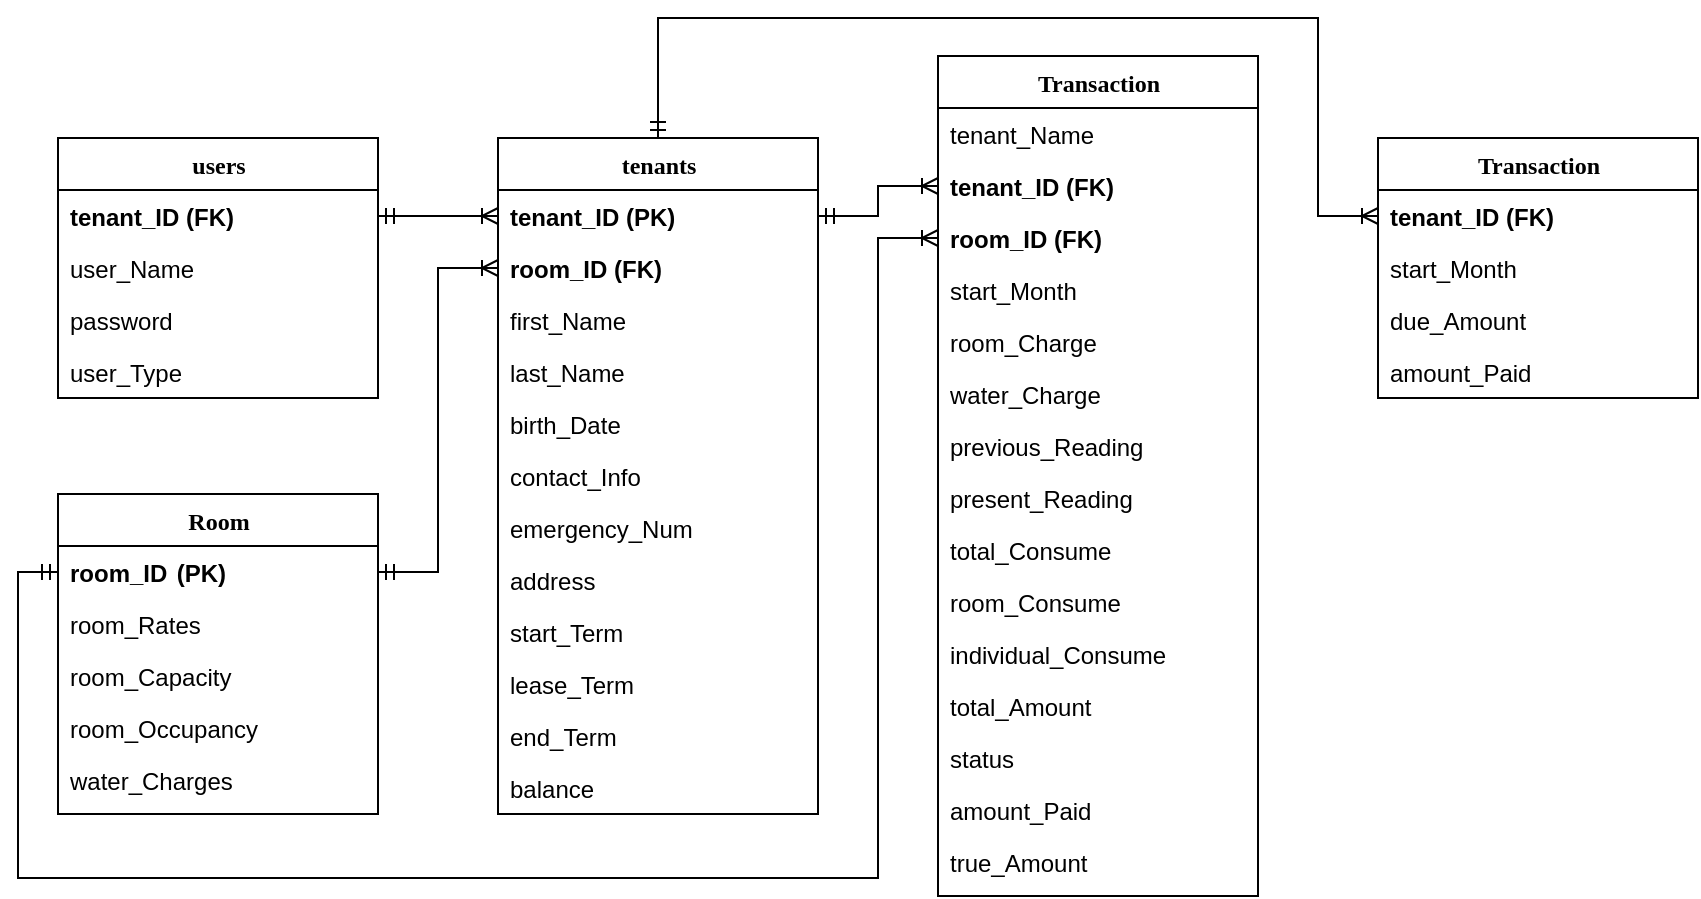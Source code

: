 <mxfile version="20.8.19" type="device"><diagram name="Page-1" id="9f46799a-70d6-7492-0946-bef42562c5a5"><mxGraphModel dx="1050" dy="541" grid="1" gridSize="10" guides="1" tooltips="1" connect="1" arrows="1" fold="1" page="1" pageScale="1" pageWidth="1100" pageHeight="850" background="none" math="0" shadow="0"><root><mxCell id="0"/><mxCell id="1" parent="0"/><mxCell id="78961159f06e98e8-17" value="users" style="swimlane;html=1;fontStyle=1;align=center;verticalAlign=top;childLayout=stackLayout;horizontal=1;startSize=26;horizontalStack=0;resizeParent=1;resizeLast=0;collapsible=1;marginBottom=0;swimlaneFillColor=#ffffff;rounded=0;shadow=0;comic=0;labelBackgroundColor=none;strokeWidth=1;fillColor=none;fontFamily=Verdana;fontSize=12" parent="1" vertex="1"><mxGeometry x="100" y="200" width="160" height="130" as="geometry"/></mxCell><mxCell id="78961159f06e98e8-21" value="tenant_ID (FK)" style="text;html=1;strokeColor=none;fillColor=none;align=left;verticalAlign=top;spacingLeft=4;spacingRight=4;whiteSpace=wrap;overflow=hidden;rotatable=0;points=[[0,0.5],[1,0.5]];portConstraint=eastwest;fontStyle=1" parent="78961159f06e98e8-17" vertex="1"><mxGeometry y="26" width="160" height="26" as="geometry"/></mxCell><mxCell id="pUqCdA7aH36vnPHxaGHR-15" value="user_Name" style="text;html=1;strokeColor=none;fillColor=none;align=left;verticalAlign=top;spacingLeft=4;spacingRight=4;whiteSpace=wrap;overflow=hidden;rotatable=0;points=[[0,0.5],[1,0.5]];portConstraint=eastwest;" parent="78961159f06e98e8-17" vertex="1"><mxGeometry y="52" width="160" height="26" as="geometry"/></mxCell><mxCell id="78961159f06e98e8-23" value="password" style="text;html=1;strokeColor=none;fillColor=none;align=left;verticalAlign=top;spacingLeft=4;spacingRight=4;whiteSpace=wrap;overflow=hidden;rotatable=0;points=[[0,0.5],[1,0.5]];portConstraint=eastwest;" parent="78961159f06e98e8-17" vertex="1"><mxGeometry y="78" width="160" height="26" as="geometry"/></mxCell><mxCell id="YpxZlHCBNXp9zKhOs5TU-1" value="user_Type" style="text;html=1;strokeColor=none;fillColor=none;align=left;verticalAlign=top;spacingLeft=4;spacingRight=4;whiteSpace=wrap;overflow=hidden;rotatable=0;points=[[0,0.5],[1,0.5]];portConstraint=eastwest;" parent="78961159f06e98e8-17" vertex="1"><mxGeometry y="104" width="160" height="26" as="geometry"/></mxCell><mxCell id="-XinFTjb9hsjX1_REzt4-59" style="edgeStyle=orthogonalEdgeStyle;rounded=0;orthogonalLoop=1;jettySize=auto;html=1;exitX=0.5;exitY=0;exitDx=0;exitDy=0;entryX=0;entryY=0.5;entryDx=0;entryDy=0;startArrow=ERmandOne;startFill=0;endArrow=ERoneToMany;endFill=0;" edge="1" parent="1" source="78961159f06e98e8-30" target="-XinFTjb9hsjX1_REzt4-44"><mxGeometry relative="1" as="geometry"><Array as="points"><mxPoint x="400" y="140"/><mxPoint x="730" y="140"/><mxPoint x="730" y="239"/></Array></mxGeometry></mxCell><mxCell id="78961159f06e98e8-30" value="tenants" style="swimlane;html=1;fontStyle=1;align=center;verticalAlign=top;childLayout=stackLayout;horizontal=1;startSize=26;horizontalStack=0;resizeParent=1;resizeLast=0;collapsible=1;marginBottom=0;swimlaneFillColor=#ffffff;rounded=0;shadow=0;comic=0;labelBackgroundColor=none;strokeWidth=1;fillColor=none;fontFamily=Verdana;fontSize=12" parent="1" vertex="1"><mxGeometry x="320" y="200" width="160" height="338" as="geometry"><mxRectangle x="430" y="83" width="90" height="30" as="alternateBounds"/></mxGeometry></mxCell><mxCell id="78961159f06e98e8-31" value="tenant_ID (PK)" style="text;html=1;strokeColor=none;fillColor=none;align=left;verticalAlign=top;spacingLeft=4;spacingRight=4;whiteSpace=wrap;overflow=hidden;rotatable=0;points=[[0,0.5],[1,0.5]];portConstraint=eastwest;fontStyle=1" parent="78961159f06e98e8-30" vertex="1"><mxGeometry y="26" width="160" height="26" as="geometry"/></mxCell><mxCell id="s9QCZcJER6BJ4SnHnUxt-3" value="room_ID (FK)" style="text;html=1;strokeColor=none;fillColor=none;align=left;verticalAlign=top;spacingLeft=4;spacingRight=4;whiteSpace=wrap;overflow=hidden;rotatable=0;points=[[0,0.5],[1,0.5]];portConstraint=eastwest;fontStyle=1" parent="78961159f06e98e8-30" vertex="1"><mxGeometry y="52" width="160" height="26" as="geometry"/></mxCell><mxCell id="78961159f06e98e8-32" value="first_Name" style="text;html=1;strokeColor=none;fillColor=none;align=left;verticalAlign=top;spacingLeft=4;spacingRight=4;whiteSpace=wrap;overflow=hidden;rotatable=0;points=[[0,0.5],[1,0.5]];portConstraint=eastwest;" parent="78961159f06e98e8-30" vertex="1"><mxGeometry y="78" width="160" height="26" as="geometry"/></mxCell><mxCell id="78961159f06e98e8-33" value="last_Name" style="text;html=1;strokeColor=none;fillColor=none;align=left;verticalAlign=top;spacingLeft=4;spacingRight=4;whiteSpace=wrap;overflow=hidden;rotatable=0;points=[[0,0.5],[1,0.5]];portConstraint=eastwest;" parent="78961159f06e98e8-30" vertex="1"><mxGeometry y="104" width="160" height="26" as="geometry"/></mxCell><mxCell id="78961159f06e98e8-34" value="birth_Date" style="text;html=1;strokeColor=none;fillColor=none;align=left;verticalAlign=top;spacingLeft=4;spacingRight=4;whiteSpace=wrap;overflow=hidden;rotatable=0;points=[[0,0.5],[1,0.5]];portConstraint=eastwest;" parent="78961159f06e98e8-30" vertex="1"><mxGeometry y="130" width="160" height="26" as="geometry"/></mxCell><mxCell id="78961159f06e98e8-36" value="contact_Info" style="text;html=1;strokeColor=none;fillColor=none;align=left;verticalAlign=top;spacingLeft=4;spacingRight=4;whiteSpace=wrap;overflow=hidden;rotatable=0;points=[[0,0.5],[1,0.5]];portConstraint=eastwest;" parent="78961159f06e98e8-30" vertex="1"><mxGeometry y="156" width="160" height="26" as="geometry"/></mxCell><mxCell id="78961159f06e98e8-37" value="emergency_Num" style="text;html=1;strokeColor=none;fillColor=none;align=left;verticalAlign=top;spacingLeft=4;spacingRight=4;whiteSpace=wrap;overflow=hidden;rotatable=0;points=[[0,0.5],[1,0.5]];portConstraint=eastwest;" parent="78961159f06e98e8-30" vertex="1"><mxGeometry y="182" width="160" height="26" as="geometry"/></mxCell><mxCell id="78961159f06e98e8-39" value="address" style="text;html=1;strokeColor=none;fillColor=none;align=left;verticalAlign=top;spacingLeft=4;spacingRight=4;whiteSpace=wrap;overflow=hidden;rotatable=0;points=[[0,0.5],[1,0.5]];portConstraint=eastwest;" parent="78961159f06e98e8-30" vertex="1"><mxGeometry y="208" width="160" height="26" as="geometry"/></mxCell><mxCell id="s9QCZcJER6BJ4SnHnUxt-17" value="&lt;span style=&quot;font-weight: 400;&quot;&gt;start_Term&lt;/span&gt;" style="text;html=1;strokeColor=none;fillColor=none;align=left;verticalAlign=top;spacingLeft=4;spacingRight=4;whiteSpace=wrap;overflow=hidden;rotatable=0;points=[[0,0.5],[1,0.5]];portConstraint=eastwest;fontStyle=1" parent="78961159f06e98e8-30" vertex="1"><mxGeometry y="234" width="160" height="26" as="geometry"/></mxCell><mxCell id="pUqCdA7aH36vnPHxaGHR-12" value="&lt;span style=&quot;font-weight: 400;&quot;&gt;lease_Term&lt;/span&gt;" style="text;html=1;strokeColor=none;fillColor=none;align=left;verticalAlign=top;spacingLeft=4;spacingRight=4;whiteSpace=wrap;overflow=hidden;rotatable=0;points=[[0,0.5],[1,0.5]];portConstraint=eastwest;fontStyle=1" parent="78961159f06e98e8-30" vertex="1"><mxGeometry y="260" width="160" height="26" as="geometry"/></mxCell><mxCell id="pUqCdA7aH36vnPHxaGHR-13" value="&lt;span style=&quot;font-weight: 400;&quot;&gt;end_Term&lt;/span&gt;" style="text;html=1;strokeColor=none;fillColor=none;align=left;verticalAlign=top;spacingLeft=4;spacingRight=4;whiteSpace=wrap;overflow=hidden;rotatable=0;points=[[0,0.5],[1,0.5]];portConstraint=eastwest;fontStyle=1" parent="78961159f06e98e8-30" vertex="1"><mxGeometry y="286" width="160" height="26" as="geometry"/></mxCell><mxCell id="-XinFTjb9hsjX1_REzt4-13" value="&lt;span style=&quot;font-weight: 400;&quot;&gt;balance&lt;/span&gt;" style="text;html=1;strokeColor=none;fillColor=none;align=left;verticalAlign=top;spacingLeft=4;spacingRight=4;whiteSpace=wrap;overflow=hidden;rotatable=0;points=[[0,0.5],[1,0.5]];portConstraint=eastwest;fontStyle=1" vertex="1" parent="78961159f06e98e8-30"><mxGeometry y="312" width="160" height="26" as="geometry"/></mxCell><mxCell id="78961159f06e98e8-43" value="Room" style="swimlane;html=1;fontStyle=1;align=center;verticalAlign=top;childLayout=stackLayout;horizontal=1;startSize=26;horizontalStack=0;resizeParent=1;resizeLast=0;collapsible=1;marginBottom=0;swimlaneFillColor=#ffffff;rounded=0;shadow=0;comic=0;labelBackgroundColor=none;strokeWidth=1;fillColor=none;fontFamily=Verdana;fontSize=12" parent="1" vertex="1"><mxGeometry x="100" y="378" width="160" height="160" as="geometry"/></mxCell><mxCell id="78961159f06e98e8-44" value="room_ID&lt;span style=&quot;white-space: pre;&quot;&gt;&#9;&lt;/span&gt;(PK)" style="text;html=1;strokeColor=none;fillColor=none;align=left;verticalAlign=top;spacingLeft=4;spacingRight=4;whiteSpace=wrap;overflow=hidden;rotatable=0;points=[[0,0.5],[1,0.5]];portConstraint=eastwest;fontStyle=1" parent="78961159f06e98e8-43" vertex="1"><mxGeometry y="26" width="160" height="26" as="geometry"/></mxCell><mxCell id="78961159f06e98e8-45" value="room_Rates" style="text;html=1;strokeColor=none;fillColor=none;align=left;verticalAlign=top;spacingLeft=4;spacingRight=4;whiteSpace=wrap;overflow=hidden;rotatable=0;points=[[0,0.5],[1,0.5]];portConstraint=eastwest;" parent="78961159f06e98e8-43" vertex="1"><mxGeometry y="52" width="160" height="26" as="geometry"/></mxCell><mxCell id="78961159f06e98e8-49" value="room_Capacity" style="text;html=1;strokeColor=none;fillColor=none;align=left;verticalAlign=top;spacingLeft=4;spacingRight=4;whiteSpace=wrap;overflow=hidden;rotatable=0;points=[[0,0.5],[1,0.5]];portConstraint=eastwest;" parent="78961159f06e98e8-43" vertex="1"><mxGeometry y="78" width="160" height="26" as="geometry"/></mxCell><mxCell id="s9QCZcJER6BJ4SnHnUxt-43" value="room_Occupancy" style="text;html=1;strokeColor=none;fillColor=none;align=left;verticalAlign=top;spacingLeft=4;spacingRight=4;whiteSpace=wrap;overflow=hidden;rotatable=0;points=[[0,0.5],[1,0.5]];portConstraint=eastwest;" parent="78961159f06e98e8-43" vertex="1"><mxGeometry y="104" width="160" height="26" as="geometry"/></mxCell><mxCell id="s9QCZcJER6BJ4SnHnUxt-42" value="water_Charges" style="text;html=1;strokeColor=none;fillColor=none;align=left;verticalAlign=top;spacingLeft=4;spacingRight=4;whiteSpace=wrap;overflow=hidden;rotatable=0;points=[[0,0.5],[1,0.5]];portConstraint=eastwest;" parent="78961159f06e98e8-43" vertex="1"><mxGeometry y="130" width="160" height="26" as="geometry"/></mxCell><mxCell id="s9QCZcJER6BJ4SnHnUxt-6" style="edgeStyle=orthogonalEdgeStyle;rounded=0;orthogonalLoop=1;jettySize=auto;html=1;exitX=1;exitY=0.5;exitDx=0;exitDy=0;entryX=0;entryY=0.5;entryDx=0;entryDy=0;startArrow=ERmandOne;startFill=0;endArrow=ERoneToMany;endFill=0;" parent="1" source="78961159f06e98e8-21" target="78961159f06e98e8-31" edge="1"><mxGeometry relative="1" as="geometry"/></mxCell><mxCell id="s9QCZcJER6BJ4SnHnUxt-23" value="Transaction" style="swimlane;html=1;fontStyle=1;align=center;verticalAlign=top;childLayout=stackLayout;horizontal=1;startSize=26;horizontalStack=0;resizeParent=1;resizeLast=0;collapsible=1;marginBottom=0;swimlaneFillColor=#ffffff;rounded=0;shadow=0;comic=0;labelBackgroundColor=none;strokeWidth=1;fillColor=none;fontFamily=Verdana;fontSize=12" parent="1" vertex="1"><mxGeometry x="540" y="159" width="160" height="420" as="geometry"/></mxCell><mxCell id="-XinFTjb9hsjX1_REzt4-18" value="tenant_Name" style="text;html=1;strokeColor=none;fillColor=none;align=left;verticalAlign=top;spacingLeft=4;spacingRight=4;whiteSpace=wrap;overflow=hidden;rotatable=0;points=[[0,0.5],[1,0.5]];portConstraint=eastwest;" vertex="1" parent="s9QCZcJER6BJ4SnHnUxt-23"><mxGeometry y="26" width="160" height="26" as="geometry"/></mxCell><mxCell id="s9QCZcJER6BJ4SnHnUxt-25" value="tenant_ID (FK)" style="text;html=1;strokeColor=none;fillColor=none;align=left;verticalAlign=top;spacingLeft=4;spacingRight=4;whiteSpace=wrap;overflow=hidden;rotatable=0;points=[[0,0.5],[1,0.5]];portConstraint=eastwest;fontStyle=1" parent="s9QCZcJER6BJ4SnHnUxt-23" vertex="1"><mxGeometry y="52" width="160" height="26" as="geometry"/></mxCell><mxCell id="-XinFTjb9hsjX1_REzt4-19" value="room_ID (FK)" style="text;html=1;strokeColor=none;fillColor=none;align=left;verticalAlign=top;spacingLeft=4;spacingRight=4;whiteSpace=wrap;overflow=hidden;rotatable=0;points=[[0,0.5],[1,0.5]];portConstraint=eastwest;fontStyle=1" vertex="1" parent="s9QCZcJER6BJ4SnHnUxt-23"><mxGeometry y="78" width="160" height="26" as="geometry"/></mxCell><mxCell id="s9QCZcJER6BJ4SnHnUxt-26" value="start_Month" style="text;html=1;strokeColor=none;fillColor=none;align=left;verticalAlign=top;spacingLeft=4;spacingRight=4;whiteSpace=wrap;overflow=hidden;rotatable=0;points=[[0,0.5],[1,0.5]];portConstraint=eastwest;" parent="s9QCZcJER6BJ4SnHnUxt-23" vertex="1"><mxGeometry y="104" width="160" height="26" as="geometry"/></mxCell><mxCell id="-XinFTjb9hsjX1_REzt4-26" value="room_Charge" style="text;html=1;strokeColor=none;fillColor=none;align=left;verticalAlign=top;spacingLeft=4;spacingRight=4;whiteSpace=wrap;overflow=hidden;rotatable=0;points=[[0,0.5],[1,0.5]];portConstraint=eastwest;" vertex="1" parent="s9QCZcJER6BJ4SnHnUxt-23"><mxGeometry y="130" width="160" height="26" as="geometry"/></mxCell><mxCell id="s9QCZcJER6BJ4SnHnUxt-28" value="water_Charge" style="text;html=1;strokeColor=none;fillColor=none;align=left;verticalAlign=top;spacingLeft=4;spacingRight=4;whiteSpace=wrap;overflow=hidden;rotatable=0;points=[[0,0.5],[1,0.5]];portConstraint=eastwest;" parent="s9QCZcJER6BJ4SnHnUxt-23" vertex="1"><mxGeometry y="156" width="160" height="26" as="geometry"/></mxCell><mxCell id="-XinFTjb9hsjX1_REzt4-27" value="previous_Reading" style="text;html=1;strokeColor=none;fillColor=none;align=left;verticalAlign=top;spacingLeft=4;spacingRight=4;whiteSpace=wrap;overflow=hidden;rotatable=0;points=[[0,0.5],[1,0.5]];portConstraint=eastwest;" vertex="1" parent="s9QCZcJER6BJ4SnHnUxt-23"><mxGeometry y="182" width="160" height="26" as="geometry"/></mxCell><mxCell id="-XinFTjb9hsjX1_REzt4-28" value="present_Reading" style="text;html=1;strokeColor=none;fillColor=none;align=left;verticalAlign=top;spacingLeft=4;spacingRight=4;whiteSpace=wrap;overflow=hidden;rotatable=0;points=[[0,0.5],[1,0.5]];portConstraint=eastwest;" vertex="1" parent="s9QCZcJER6BJ4SnHnUxt-23"><mxGeometry y="208" width="160" height="26" as="geometry"/></mxCell><mxCell id="-XinFTjb9hsjX1_REzt4-29" value="total_Consume" style="text;html=1;strokeColor=none;fillColor=none;align=left;verticalAlign=top;spacingLeft=4;spacingRight=4;whiteSpace=wrap;overflow=hidden;rotatable=0;points=[[0,0.5],[1,0.5]];portConstraint=eastwest;" vertex="1" parent="s9QCZcJER6BJ4SnHnUxt-23"><mxGeometry y="234" width="160" height="26" as="geometry"/></mxCell><mxCell id="-XinFTjb9hsjX1_REzt4-30" value="room_Consume" style="text;html=1;strokeColor=none;fillColor=none;align=left;verticalAlign=top;spacingLeft=4;spacingRight=4;whiteSpace=wrap;overflow=hidden;rotatable=0;points=[[0,0.5],[1,0.5]];portConstraint=eastwest;" vertex="1" parent="s9QCZcJER6BJ4SnHnUxt-23"><mxGeometry y="260" width="160" height="26" as="geometry"/></mxCell><mxCell id="-XinFTjb9hsjX1_REzt4-31" value="individual_Consume" style="text;html=1;strokeColor=none;fillColor=none;align=left;verticalAlign=top;spacingLeft=4;spacingRight=4;whiteSpace=wrap;overflow=hidden;rotatable=0;points=[[0,0.5],[1,0.5]];portConstraint=eastwest;" vertex="1" parent="s9QCZcJER6BJ4SnHnUxt-23"><mxGeometry y="286" width="160" height="26" as="geometry"/></mxCell><mxCell id="-XinFTjb9hsjX1_REzt4-32" value="total_Amount" style="text;html=1;strokeColor=none;fillColor=none;align=left;verticalAlign=top;spacingLeft=4;spacingRight=4;whiteSpace=wrap;overflow=hidden;rotatable=0;points=[[0,0.5],[1,0.5]];portConstraint=eastwest;" vertex="1" parent="s9QCZcJER6BJ4SnHnUxt-23"><mxGeometry y="312" width="160" height="26" as="geometry"/></mxCell><mxCell id="-XinFTjb9hsjX1_REzt4-33" value="status" style="text;html=1;strokeColor=none;fillColor=none;align=left;verticalAlign=top;spacingLeft=4;spacingRight=4;whiteSpace=wrap;overflow=hidden;rotatable=0;points=[[0,0.5],[1,0.5]];portConstraint=eastwest;" vertex="1" parent="s9QCZcJER6BJ4SnHnUxt-23"><mxGeometry y="338" width="160" height="26" as="geometry"/></mxCell><mxCell id="-XinFTjb9hsjX1_REzt4-34" value="amount_Paid" style="text;html=1;strokeColor=none;fillColor=none;align=left;verticalAlign=top;spacingLeft=4;spacingRight=4;whiteSpace=wrap;overflow=hidden;rotatable=0;points=[[0,0.5],[1,0.5]];portConstraint=eastwest;" vertex="1" parent="s9QCZcJER6BJ4SnHnUxt-23"><mxGeometry y="364" width="160" height="26" as="geometry"/></mxCell><mxCell id="-XinFTjb9hsjX1_REzt4-35" value="true_Amount" style="text;html=1;strokeColor=none;fillColor=none;align=left;verticalAlign=top;spacingLeft=4;spacingRight=4;whiteSpace=wrap;overflow=hidden;rotatable=0;points=[[0,0.5],[1,0.5]];portConstraint=eastwest;" vertex="1" parent="s9QCZcJER6BJ4SnHnUxt-23"><mxGeometry y="390" width="160" height="26" as="geometry"/></mxCell><mxCell id="-XinFTjb9hsjX1_REzt4-37" style="edgeStyle=orthogonalEdgeStyle;rounded=0;orthogonalLoop=1;jettySize=auto;html=1;entryX=0;entryY=0.5;entryDx=0;entryDy=0;startArrow=ERmandOne;startFill=0;endArrow=ERoneToMany;endFill=0;" edge="1" parent="1" source="78961159f06e98e8-44" target="s9QCZcJER6BJ4SnHnUxt-3"><mxGeometry relative="1" as="geometry"/></mxCell><mxCell id="-XinFTjb9hsjX1_REzt4-39" style="edgeStyle=orthogonalEdgeStyle;rounded=0;orthogonalLoop=1;jettySize=auto;html=1;exitX=1;exitY=0.5;exitDx=0;exitDy=0;entryX=0;entryY=0.5;entryDx=0;entryDy=0;startArrow=ERmandOne;startFill=0;endArrow=ERoneToMany;endFill=0;" edge="1" parent="1" source="78961159f06e98e8-31" target="s9QCZcJER6BJ4SnHnUxt-25"><mxGeometry relative="1" as="geometry"/></mxCell><mxCell id="-XinFTjb9hsjX1_REzt4-41" style="edgeStyle=orthogonalEdgeStyle;rounded=0;orthogonalLoop=1;jettySize=auto;html=1;entryX=0;entryY=0.5;entryDx=0;entryDy=0;startArrow=ERmandOne;startFill=0;endArrow=ERoneToMany;endFill=0;exitX=0;exitY=0.5;exitDx=0;exitDy=0;" edge="1" parent="1" source="78961159f06e98e8-44" target="-XinFTjb9hsjX1_REzt4-19"><mxGeometry relative="1" as="geometry"><Array as="points"><mxPoint x="80" y="417"/><mxPoint x="80" y="570"/><mxPoint x="510" y="570"/><mxPoint x="510" y="250"/></Array></mxGeometry></mxCell><mxCell id="-XinFTjb9hsjX1_REzt4-42" value="Transaction" style="swimlane;html=1;fontStyle=1;align=center;verticalAlign=top;childLayout=stackLayout;horizontal=1;startSize=26;horizontalStack=0;resizeParent=1;resizeLast=0;collapsible=1;marginBottom=0;swimlaneFillColor=#ffffff;rounded=0;shadow=0;comic=0;labelBackgroundColor=none;strokeWidth=1;fillColor=none;fontFamily=Verdana;fontSize=12" vertex="1" parent="1"><mxGeometry x="760" y="200" width="160" height="130" as="geometry"/></mxCell><mxCell id="-XinFTjb9hsjX1_REzt4-44" value="tenant_ID (FK)" style="text;html=1;strokeColor=none;fillColor=none;align=left;verticalAlign=top;spacingLeft=4;spacingRight=4;whiteSpace=wrap;overflow=hidden;rotatable=0;points=[[0,0.5],[1,0.5]];portConstraint=eastwest;fontStyle=1" vertex="1" parent="-XinFTjb9hsjX1_REzt4-42"><mxGeometry y="26" width="160" height="26" as="geometry"/></mxCell><mxCell id="-XinFTjb9hsjX1_REzt4-46" value="start_Month" style="text;html=1;strokeColor=none;fillColor=none;align=left;verticalAlign=top;spacingLeft=4;spacingRight=4;whiteSpace=wrap;overflow=hidden;rotatable=0;points=[[0,0.5],[1,0.5]];portConstraint=eastwest;" vertex="1" parent="-XinFTjb9hsjX1_REzt4-42"><mxGeometry y="52" width="160" height="26" as="geometry"/></mxCell><mxCell id="-XinFTjb9hsjX1_REzt4-47" value="due_Amount" style="text;html=1;strokeColor=none;fillColor=none;align=left;verticalAlign=top;spacingLeft=4;spacingRight=4;whiteSpace=wrap;overflow=hidden;rotatable=0;points=[[0,0.5],[1,0.5]];portConstraint=eastwest;" vertex="1" parent="-XinFTjb9hsjX1_REzt4-42"><mxGeometry y="78" width="160" height="26" as="geometry"/></mxCell><mxCell id="-XinFTjb9hsjX1_REzt4-56" value="amount_Paid" style="text;html=1;strokeColor=none;fillColor=none;align=left;verticalAlign=top;spacingLeft=4;spacingRight=4;whiteSpace=wrap;overflow=hidden;rotatable=0;points=[[0,0.5],[1,0.5]];portConstraint=eastwest;" vertex="1" parent="-XinFTjb9hsjX1_REzt4-42"><mxGeometry y="104" width="160" height="26" as="geometry"/></mxCell></root></mxGraphModel></diagram></mxfile>